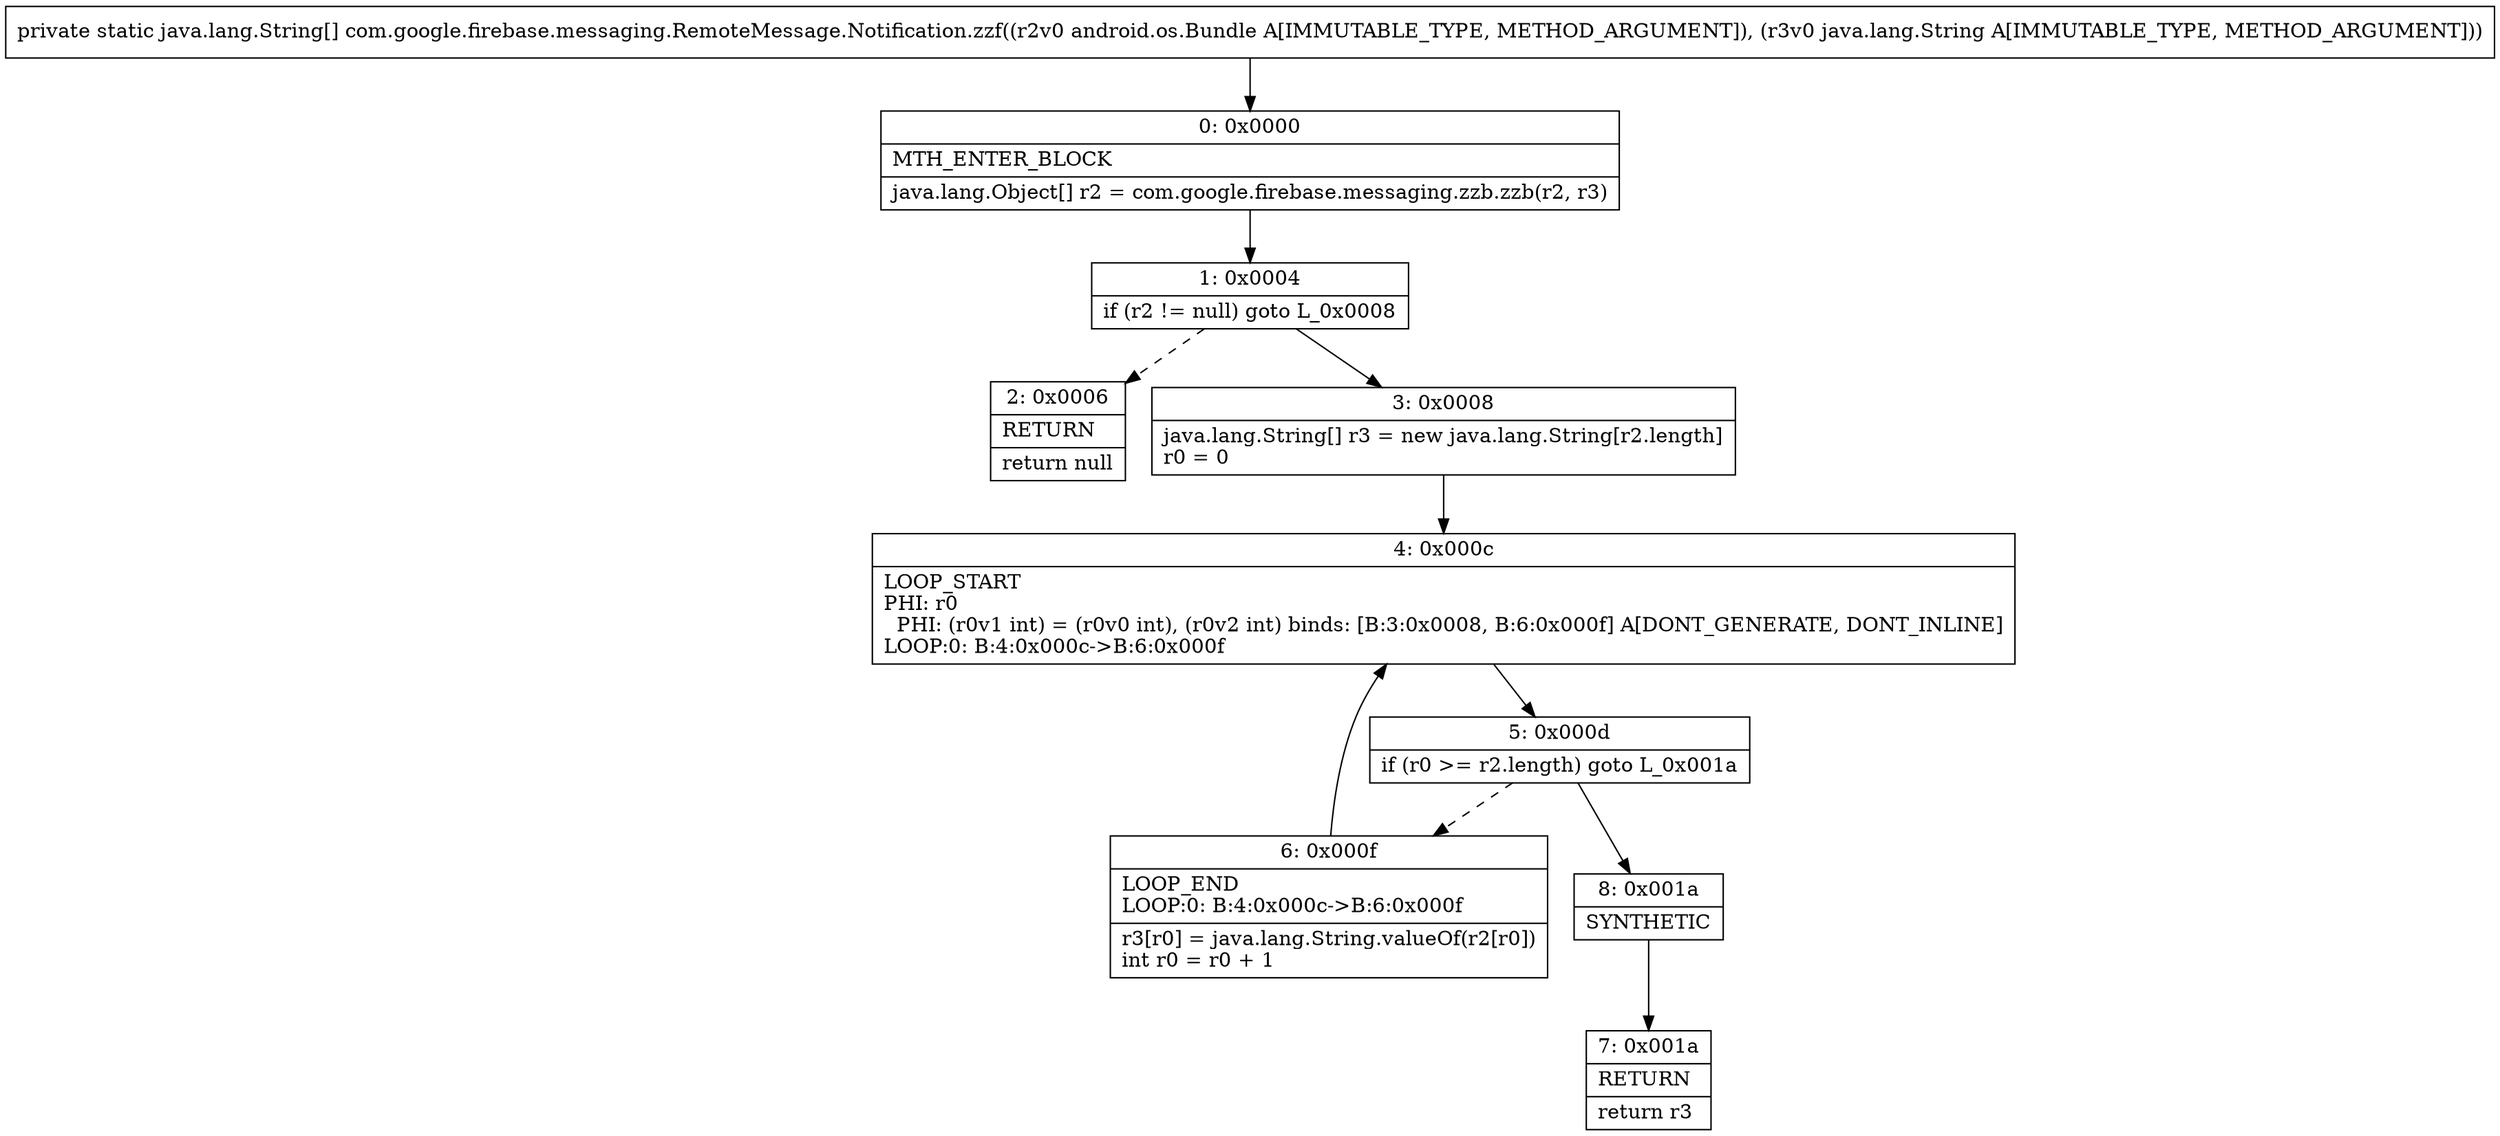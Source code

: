 digraph "CFG forcom.google.firebase.messaging.RemoteMessage.Notification.zzf(Landroid\/os\/Bundle;Ljava\/lang\/String;)[Ljava\/lang\/String;" {
Node_0 [shape=record,label="{0\:\ 0x0000|MTH_ENTER_BLOCK\l|java.lang.Object[] r2 = com.google.firebase.messaging.zzb.zzb(r2, r3)\l}"];
Node_1 [shape=record,label="{1\:\ 0x0004|if (r2 != null) goto L_0x0008\l}"];
Node_2 [shape=record,label="{2\:\ 0x0006|RETURN\l|return null\l}"];
Node_3 [shape=record,label="{3\:\ 0x0008|java.lang.String[] r3 = new java.lang.String[r2.length]\lr0 = 0\l}"];
Node_4 [shape=record,label="{4\:\ 0x000c|LOOP_START\lPHI: r0 \l  PHI: (r0v1 int) = (r0v0 int), (r0v2 int) binds: [B:3:0x0008, B:6:0x000f] A[DONT_GENERATE, DONT_INLINE]\lLOOP:0: B:4:0x000c\-\>B:6:0x000f\l}"];
Node_5 [shape=record,label="{5\:\ 0x000d|if (r0 \>= r2.length) goto L_0x001a\l}"];
Node_6 [shape=record,label="{6\:\ 0x000f|LOOP_END\lLOOP:0: B:4:0x000c\-\>B:6:0x000f\l|r3[r0] = java.lang.String.valueOf(r2[r0])\lint r0 = r0 + 1\l}"];
Node_7 [shape=record,label="{7\:\ 0x001a|RETURN\l|return r3\l}"];
Node_8 [shape=record,label="{8\:\ 0x001a|SYNTHETIC\l}"];
MethodNode[shape=record,label="{private static java.lang.String[] com.google.firebase.messaging.RemoteMessage.Notification.zzf((r2v0 android.os.Bundle A[IMMUTABLE_TYPE, METHOD_ARGUMENT]), (r3v0 java.lang.String A[IMMUTABLE_TYPE, METHOD_ARGUMENT])) }"];
MethodNode -> Node_0;
Node_0 -> Node_1;
Node_1 -> Node_2[style=dashed];
Node_1 -> Node_3;
Node_3 -> Node_4;
Node_4 -> Node_5;
Node_5 -> Node_6[style=dashed];
Node_5 -> Node_8;
Node_6 -> Node_4;
Node_8 -> Node_7;
}

